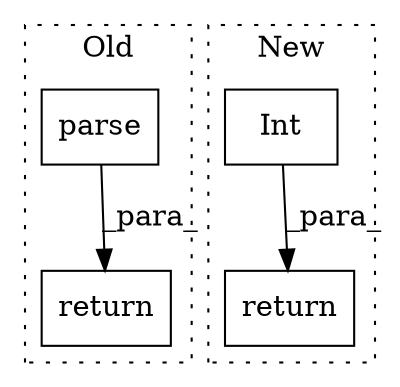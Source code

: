 digraph G {
subgraph cluster0 {
1 [label="parse" a="32" s="10702,10720" l="6,1" shape="box"];
4 [label="return" a="41" s="10787" l="7" shape="box"];
label = "Old";
style="dotted";
}
subgraph cluster1 {
2 [label="Int" a="32" s="10581,10597" l="4,1" shape="box"];
3 [label="return" a="41" s="10574" l="7" shape="box"];
label = "New";
style="dotted";
}
1 -> 4 [label="_para_"];
2 -> 3 [label="_para_"];
}